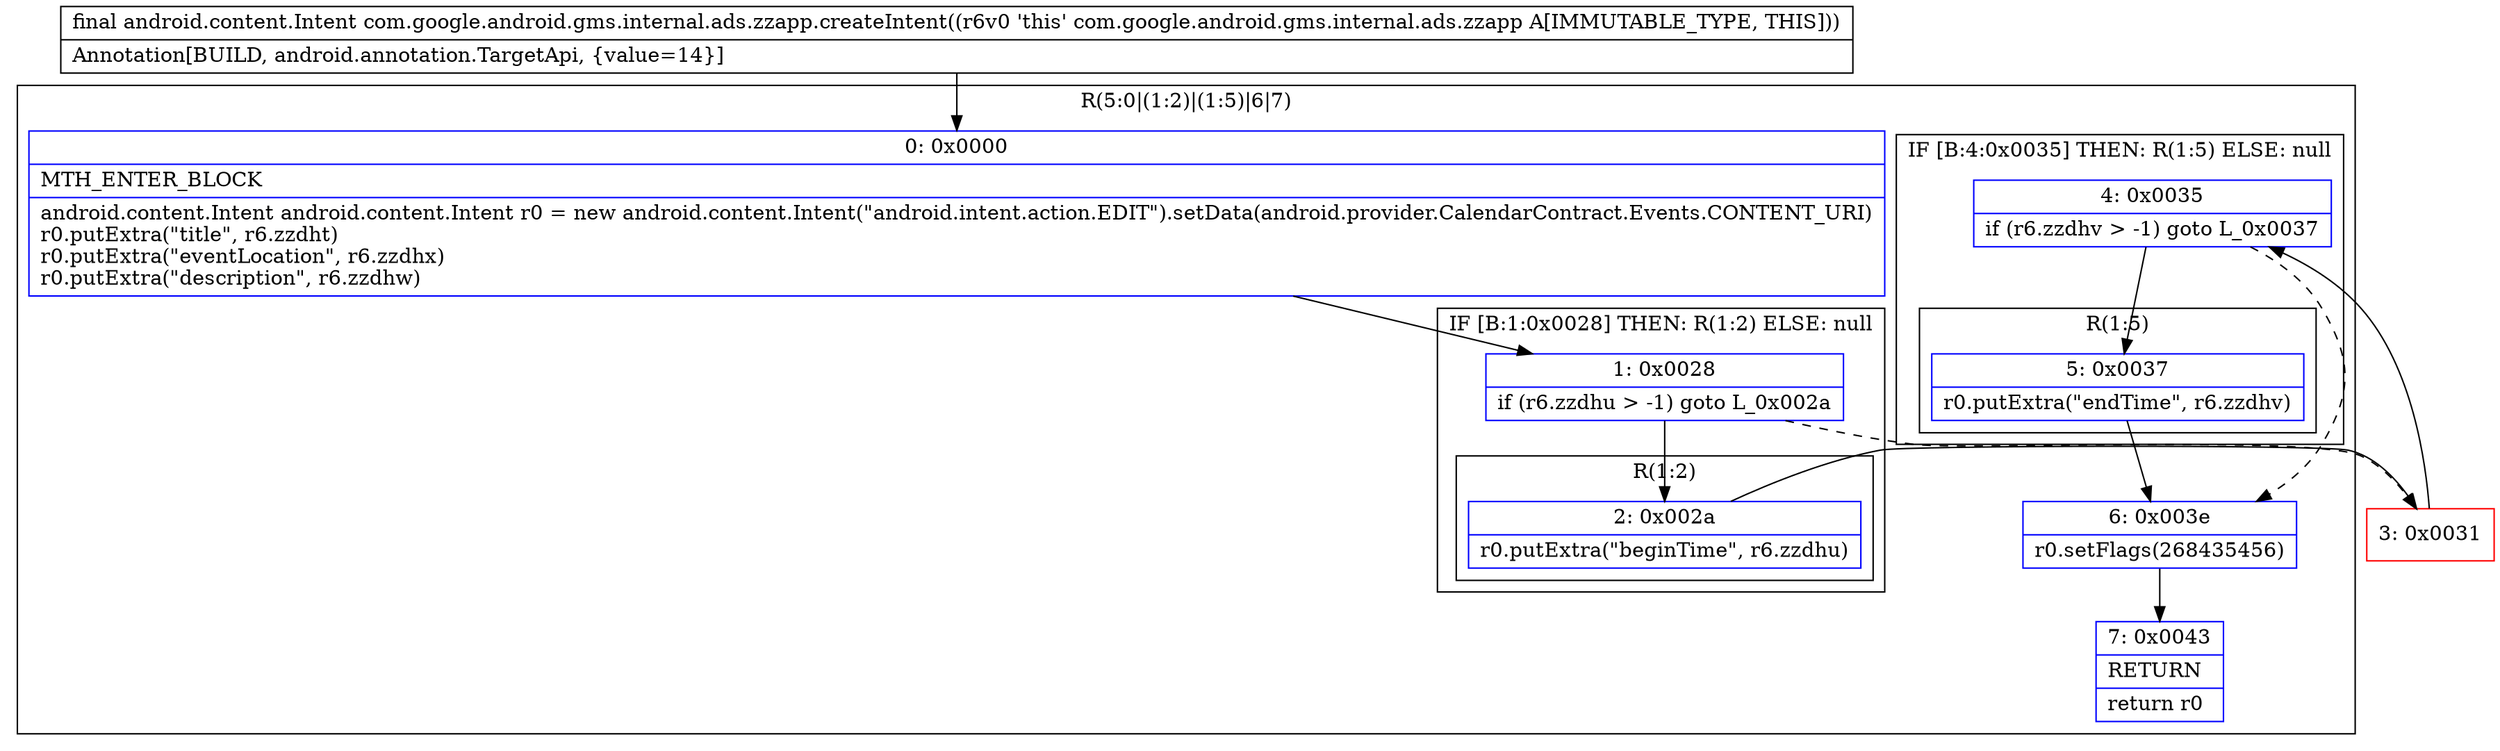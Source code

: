 digraph "CFG forcom.google.android.gms.internal.ads.zzapp.createIntent()Landroid\/content\/Intent;" {
subgraph cluster_Region_607363254 {
label = "R(5:0|(1:2)|(1:5)|6|7)";
node [shape=record,color=blue];
Node_0 [shape=record,label="{0\:\ 0x0000|MTH_ENTER_BLOCK\l|android.content.Intent android.content.Intent r0 = new android.content.Intent(\"android.intent.action.EDIT\").setData(android.provider.CalendarContract.Events.CONTENT_URI)\lr0.putExtra(\"title\", r6.zzdht)\lr0.putExtra(\"eventLocation\", r6.zzdhx)\lr0.putExtra(\"description\", r6.zzdhw)\l}"];
subgraph cluster_IfRegion_1704288611 {
label = "IF [B:1:0x0028] THEN: R(1:2) ELSE: null";
node [shape=record,color=blue];
Node_1 [shape=record,label="{1\:\ 0x0028|if (r6.zzdhu \> \-1) goto L_0x002a\l}"];
subgraph cluster_Region_240027923 {
label = "R(1:2)";
node [shape=record,color=blue];
Node_2 [shape=record,label="{2\:\ 0x002a|r0.putExtra(\"beginTime\", r6.zzdhu)\l}"];
}
}
subgraph cluster_IfRegion_856736750 {
label = "IF [B:4:0x0035] THEN: R(1:5) ELSE: null";
node [shape=record,color=blue];
Node_4 [shape=record,label="{4\:\ 0x0035|if (r6.zzdhv \> \-1) goto L_0x0037\l}"];
subgraph cluster_Region_1103451460 {
label = "R(1:5)";
node [shape=record,color=blue];
Node_5 [shape=record,label="{5\:\ 0x0037|r0.putExtra(\"endTime\", r6.zzdhv)\l}"];
}
}
Node_6 [shape=record,label="{6\:\ 0x003e|r0.setFlags(268435456)\l}"];
Node_7 [shape=record,label="{7\:\ 0x0043|RETURN\l|return r0\l}"];
}
Node_3 [shape=record,color=red,label="{3\:\ 0x0031}"];
MethodNode[shape=record,label="{final android.content.Intent com.google.android.gms.internal.ads.zzapp.createIntent((r6v0 'this' com.google.android.gms.internal.ads.zzapp A[IMMUTABLE_TYPE, THIS]))  | Annotation[BUILD, android.annotation.TargetApi, \{value=14\}]\l}"];
MethodNode -> Node_0;
Node_0 -> Node_1;
Node_1 -> Node_2;
Node_1 -> Node_3[style=dashed];
Node_2 -> Node_3;
Node_4 -> Node_5;
Node_4 -> Node_6[style=dashed];
Node_5 -> Node_6;
Node_6 -> Node_7;
Node_3 -> Node_4;
}

